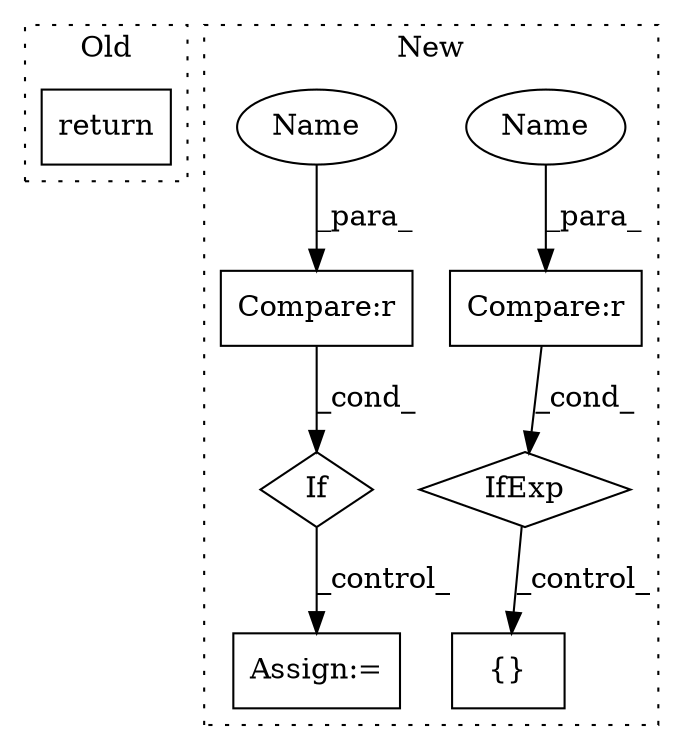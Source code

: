 digraph G {
subgraph cluster0 {
1 [label="return" a="93" s="2606" l="7" shape="box"];
label = "Old";
style="dotted";
}
subgraph cluster1 {
2 [label="IfExp" a="51" s="2751,2772" l="4,6" shape="diamond"];
3 [label="Compare:r" a="40" s="2755" l="17" shape="box"];
4 [label="Compare:r" a="40" s="3014" l="17" shape="box"];
5 [label="If" a="96" s="3011,3031" l="3,18" shape="diamond"];
6 [label="Assign:=" a="68" s="3060" l="15" shape="box"];
7 [label="{}" a="59" s="2749,2749" l="2,1" shape="box"];
8 [label="Name" a="87" s="2755" l="5" shape="ellipse"];
9 [label="Name" a="87" s="3014" l="5" shape="ellipse"];
label = "New";
style="dotted";
}
2 -> 7 [label="_control_"];
3 -> 2 [label="_cond_"];
4 -> 5 [label="_cond_"];
5 -> 6 [label="_control_"];
8 -> 3 [label="_para_"];
9 -> 4 [label="_para_"];
}